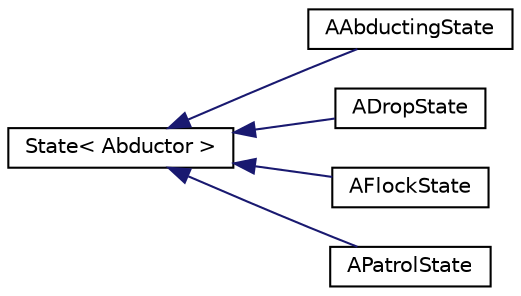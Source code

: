 digraph "Graphical Class Hierarchy"
{
  edge [fontname="Helvetica",fontsize="10",labelfontname="Helvetica",labelfontsize="10"];
  node [fontname="Helvetica",fontsize="10",shape=record];
  rankdir="LR";
  Node0 [label="State\< Abductor \>",height=0.2,width=0.4,color="black", fillcolor="white", style="filled",URL="$class_state.html"];
  Node0 -> Node1 [dir="back",color="midnightblue",fontsize="10",style="solid",fontname="Helvetica"];
  Node1 [label="AAbductingState",height=0.2,width=0.4,color="black", fillcolor="white", style="filled",URL="$class_a_abducting_state.html"];
  Node0 -> Node2 [dir="back",color="midnightblue",fontsize="10",style="solid",fontname="Helvetica"];
  Node2 [label="ADropState",height=0.2,width=0.4,color="black", fillcolor="white", style="filled",URL="$class_a_drop_state.html"];
  Node0 -> Node3 [dir="back",color="midnightblue",fontsize="10",style="solid",fontname="Helvetica"];
  Node3 [label="AFlockState",height=0.2,width=0.4,color="black", fillcolor="white", style="filled",URL="$class_a_flock_state.html"];
  Node0 -> Node4 [dir="back",color="midnightblue",fontsize="10",style="solid",fontname="Helvetica"];
  Node4 [label="APatrolState",height=0.2,width=0.4,color="black", fillcolor="white", style="filled",URL="$class_a_patrol_state.html"];
}
